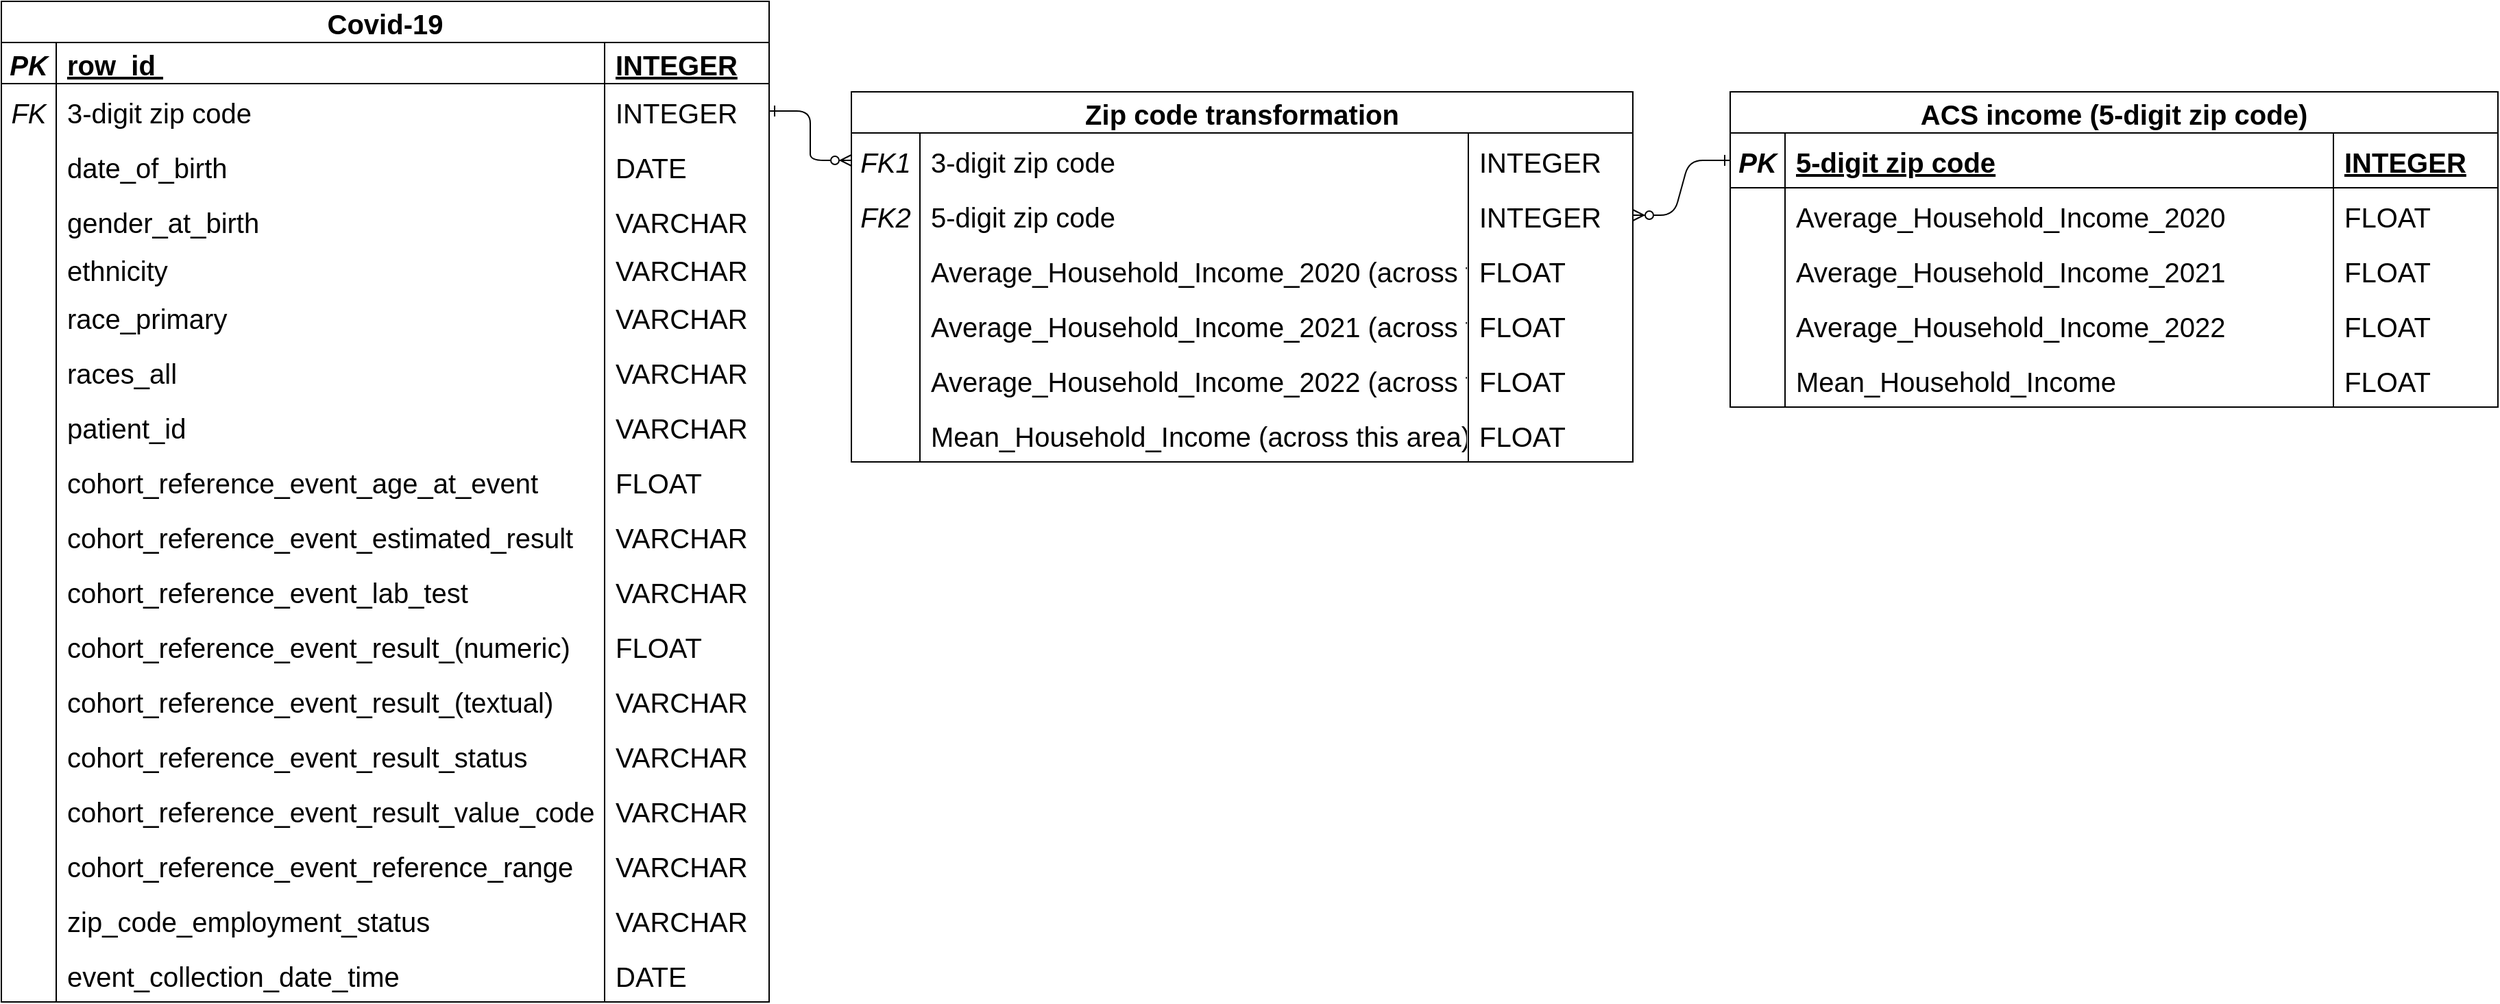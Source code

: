 <mxfile version="24.8.6">
  <diagram id="R2lEEEUBdFMjLlhIrx00" name="Page-1">
    <mxGraphModel dx="2385" dy="1393" grid="1" gridSize="22" guides="1" tooltips="1" connect="1" arrows="1" fold="1" page="1" pageScale="1" pageWidth="850" pageHeight="1100" math="0" shadow="0" extFonts="Permanent Marker^https://fonts.googleapis.com/css?family=Permanent+Marker">
      <root>
        <mxCell id="0" />
        <mxCell id="1" parent="0" />
        <mxCell id="C-vyLk0tnHw3VtMMgP7b-1" value="" style="edgeStyle=entityRelationEdgeStyle;endArrow=ERzeroToMany;startArrow=ERone;endFill=1;startFill=0;exitX=1;exitY=0.5;exitDx=0;exitDy=0;entryX=0;entryY=0.5;entryDx=0;entryDy=0;fontSize=20;" parent="1" source="C-vyLk0tnHw3VtMMgP7b-27" target="C-vyLk0tnHw3VtMMgP7b-6" edge="1">
          <mxGeometry width="100" height="100" relative="1" as="geometry">
            <mxPoint x="835" y="878" as="sourcePoint" />
            <mxPoint x="1045" y="323" as="targetPoint" />
          </mxGeometry>
        </mxCell>
        <mxCell id="C-vyLk0tnHw3VtMMgP7b-2" value="Zip code transformation" style="shape=table;startSize=30;container=1;collapsible=1;childLayout=tableLayout;fixedRows=1;rowLines=0;fontStyle=1;align=center;resizeLast=1;fontSize=20;" parent="1" vertex="1">
          <mxGeometry x="975" y="264" width="570" height="270" as="geometry" />
        </mxCell>
        <mxCell id="C-vyLk0tnHw3VtMMgP7b-6" value="" style="shape=partialRectangle;collapsible=0;dropTarget=0;pointerEvents=0;fillColor=none;points=[[0,0.5],[1,0.5]];portConstraint=eastwest;top=0;left=0;right=0;bottom=0;fontSize=20;" parent="C-vyLk0tnHw3VtMMgP7b-2" vertex="1">
          <mxGeometry y="30" width="570" height="40" as="geometry" />
        </mxCell>
        <mxCell id="C-vyLk0tnHw3VtMMgP7b-7" value="FK1" style="shape=partialRectangle;overflow=hidden;connectable=0;fillColor=none;top=0;left=0;bottom=0;right=0;fontStyle=2;fontSize=20;" parent="C-vyLk0tnHw3VtMMgP7b-6" vertex="1">
          <mxGeometry width="50" height="40" as="geometry">
            <mxRectangle width="50" height="40" as="alternateBounds" />
          </mxGeometry>
        </mxCell>
        <mxCell id="C-vyLk0tnHw3VtMMgP7b-8" value="3-digit zip code" style="shape=partialRectangle;overflow=hidden;connectable=0;fillColor=none;top=0;left=0;bottom=0;right=0;align=left;spacingLeft=6;fontSize=20;" parent="C-vyLk0tnHw3VtMMgP7b-6" vertex="1">
          <mxGeometry x="50" width="400" height="40" as="geometry">
            <mxRectangle width="400" height="40" as="alternateBounds" />
          </mxGeometry>
        </mxCell>
        <mxCell id="r6oNL-vnzAbSqa5q5V7K-112" value="INTEGER" style="shape=partialRectangle;overflow=hidden;connectable=0;fillColor=none;top=0;left=0;bottom=0;right=0;align=left;spacingLeft=6;fontSize=20;" vertex="1" parent="C-vyLk0tnHw3VtMMgP7b-6">
          <mxGeometry x="450" width="120" height="40" as="geometry">
            <mxRectangle width="120" height="40" as="alternateBounds" />
          </mxGeometry>
        </mxCell>
        <mxCell id="C-vyLk0tnHw3VtMMgP7b-9" value="" style="shape=partialRectangle;collapsible=0;dropTarget=0;pointerEvents=0;fillColor=none;points=[[0,0.5],[1,0.5]];portConstraint=eastwest;top=0;left=0;right=0;bottom=0;fontSize=20;" parent="C-vyLk0tnHw3VtMMgP7b-2" vertex="1">
          <mxGeometry y="70" width="570" height="40" as="geometry" />
        </mxCell>
        <mxCell id="C-vyLk0tnHw3VtMMgP7b-10" value="FK2" style="shape=partialRectangle;overflow=hidden;connectable=0;fillColor=none;top=0;left=0;bottom=0;right=0;fontStyle=2;fontSize=20;" parent="C-vyLk0tnHw3VtMMgP7b-9" vertex="1">
          <mxGeometry width="50" height="40" as="geometry">
            <mxRectangle width="50" height="40" as="alternateBounds" />
          </mxGeometry>
        </mxCell>
        <mxCell id="C-vyLk0tnHw3VtMMgP7b-11" value="5-digit zip code" style="shape=partialRectangle;overflow=hidden;connectable=0;fillColor=none;top=0;left=0;bottom=0;right=0;align=left;spacingLeft=6;fontSize=20;" parent="C-vyLk0tnHw3VtMMgP7b-9" vertex="1">
          <mxGeometry x="50" width="400" height="40" as="geometry">
            <mxRectangle width="400" height="40" as="alternateBounds" />
          </mxGeometry>
        </mxCell>
        <mxCell id="r6oNL-vnzAbSqa5q5V7K-113" value="INTEGER" style="shape=partialRectangle;overflow=hidden;connectable=0;fillColor=none;top=0;left=0;bottom=0;right=0;align=left;spacingLeft=6;fontSize=20;" vertex="1" parent="C-vyLk0tnHw3VtMMgP7b-9">
          <mxGeometry x="450" width="120" height="40" as="geometry">
            <mxRectangle width="120" height="40" as="alternateBounds" />
          </mxGeometry>
        </mxCell>
        <mxCell id="r6oNL-vnzAbSqa5q5V7K-3" value="" style="shape=partialRectangle;collapsible=0;dropTarget=0;pointerEvents=0;fillColor=none;points=[[0,0.5],[1,0.5]];portConstraint=eastwest;top=0;left=0;right=0;bottom=0;fontSize=20;" vertex="1" parent="C-vyLk0tnHw3VtMMgP7b-2">
          <mxGeometry y="110" width="570" height="40" as="geometry" />
        </mxCell>
        <mxCell id="r6oNL-vnzAbSqa5q5V7K-4" value="" style="shape=partialRectangle;overflow=hidden;connectable=0;fillColor=none;top=0;left=0;bottom=0;right=0;fontSize=20;" vertex="1" parent="r6oNL-vnzAbSqa5q5V7K-3">
          <mxGeometry width="50" height="40" as="geometry">
            <mxRectangle width="50" height="40" as="alternateBounds" />
          </mxGeometry>
        </mxCell>
        <mxCell id="r6oNL-vnzAbSqa5q5V7K-5" value="Average_Household_Income_2020 (across this area)" style="shape=partialRectangle;overflow=hidden;connectable=0;fillColor=none;top=0;left=0;bottom=0;right=0;align=left;spacingLeft=6;fontSize=20;" vertex="1" parent="r6oNL-vnzAbSqa5q5V7K-3">
          <mxGeometry x="50" width="400" height="40" as="geometry">
            <mxRectangle width="400" height="40" as="alternateBounds" />
          </mxGeometry>
        </mxCell>
        <mxCell id="r6oNL-vnzAbSqa5q5V7K-114" value="FLOAT" style="shape=partialRectangle;overflow=hidden;connectable=0;fillColor=none;top=0;left=0;bottom=0;right=0;align=left;spacingLeft=6;fontSize=20;" vertex="1" parent="r6oNL-vnzAbSqa5q5V7K-3">
          <mxGeometry x="450" width="120" height="40" as="geometry">
            <mxRectangle width="120" height="40" as="alternateBounds" />
          </mxGeometry>
        </mxCell>
        <mxCell id="r6oNL-vnzAbSqa5q5V7K-83" value="" style="shape=partialRectangle;collapsible=0;dropTarget=0;pointerEvents=0;fillColor=none;points=[[0,0.5],[1,0.5]];portConstraint=eastwest;top=0;left=0;right=0;bottom=0;fontSize=20;" vertex="1" parent="C-vyLk0tnHw3VtMMgP7b-2">
          <mxGeometry y="150" width="570" height="40" as="geometry" />
        </mxCell>
        <mxCell id="r6oNL-vnzAbSqa5q5V7K-84" value="" style="shape=partialRectangle;overflow=hidden;connectable=0;fillColor=none;top=0;left=0;bottom=0;right=0;fontSize=20;" vertex="1" parent="r6oNL-vnzAbSqa5q5V7K-83">
          <mxGeometry width="50" height="40" as="geometry">
            <mxRectangle width="50" height="40" as="alternateBounds" />
          </mxGeometry>
        </mxCell>
        <mxCell id="r6oNL-vnzAbSqa5q5V7K-85" value="Average_Household_Income_2021 (across this area)" style="shape=partialRectangle;overflow=hidden;connectable=0;fillColor=none;top=0;left=0;bottom=0;right=0;align=left;spacingLeft=6;fontSize=20;" vertex="1" parent="r6oNL-vnzAbSqa5q5V7K-83">
          <mxGeometry x="50" width="400" height="40" as="geometry">
            <mxRectangle width="400" height="40" as="alternateBounds" />
          </mxGeometry>
        </mxCell>
        <mxCell id="r6oNL-vnzAbSqa5q5V7K-115" value="FLOAT" style="shape=partialRectangle;overflow=hidden;connectable=0;fillColor=none;top=0;left=0;bottom=0;right=0;align=left;spacingLeft=6;fontSize=20;" vertex="1" parent="r6oNL-vnzAbSqa5q5V7K-83">
          <mxGeometry x="450" width="120" height="40" as="geometry">
            <mxRectangle width="120" height="40" as="alternateBounds" />
          </mxGeometry>
        </mxCell>
        <mxCell id="r6oNL-vnzAbSqa5q5V7K-86" value="" style="shape=partialRectangle;collapsible=0;dropTarget=0;pointerEvents=0;fillColor=none;points=[[0,0.5],[1,0.5]];portConstraint=eastwest;top=0;left=0;right=0;bottom=0;fontSize=20;" vertex="1" parent="C-vyLk0tnHw3VtMMgP7b-2">
          <mxGeometry y="190" width="570" height="40" as="geometry" />
        </mxCell>
        <mxCell id="r6oNL-vnzAbSqa5q5V7K-87" value="" style="shape=partialRectangle;overflow=hidden;connectable=0;fillColor=none;top=0;left=0;bottom=0;right=0;fontSize=20;" vertex="1" parent="r6oNL-vnzAbSqa5q5V7K-86">
          <mxGeometry width="50" height="40" as="geometry">
            <mxRectangle width="50" height="40" as="alternateBounds" />
          </mxGeometry>
        </mxCell>
        <mxCell id="r6oNL-vnzAbSqa5q5V7K-88" value="Average_Household_Income_2022 (across this area)" style="shape=partialRectangle;overflow=hidden;connectable=0;fillColor=none;top=0;left=0;bottom=0;right=0;align=left;spacingLeft=6;fontSize=20;" vertex="1" parent="r6oNL-vnzAbSqa5q5V7K-86">
          <mxGeometry x="50" width="400" height="40" as="geometry">
            <mxRectangle width="400" height="40" as="alternateBounds" />
          </mxGeometry>
        </mxCell>
        <mxCell id="r6oNL-vnzAbSqa5q5V7K-116" value="FLOAT" style="shape=partialRectangle;overflow=hidden;connectable=0;fillColor=none;top=0;left=0;bottom=0;right=0;align=left;spacingLeft=6;fontSize=20;" vertex="1" parent="r6oNL-vnzAbSqa5q5V7K-86">
          <mxGeometry x="450" width="120" height="40" as="geometry">
            <mxRectangle width="120" height="40" as="alternateBounds" />
          </mxGeometry>
        </mxCell>
        <mxCell id="r6oNL-vnzAbSqa5q5V7K-89" value="" style="shape=partialRectangle;collapsible=0;dropTarget=0;pointerEvents=0;fillColor=none;points=[[0,0.5],[1,0.5]];portConstraint=eastwest;top=0;left=0;right=0;bottom=0;fontSize=20;" vertex="1" parent="C-vyLk0tnHw3VtMMgP7b-2">
          <mxGeometry y="230" width="570" height="40" as="geometry" />
        </mxCell>
        <mxCell id="r6oNL-vnzAbSqa5q5V7K-90" value="" style="shape=partialRectangle;overflow=hidden;connectable=0;fillColor=none;top=0;left=0;bottom=0;right=0;fontSize=20;" vertex="1" parent="r6oNL-vnzAbSqa5q5V7K-89">
          <mxGeometry width="50" height="40" as="geometry">
            <mxRectangle width="50" height="40" as="alternateBounds" />
          </mxGeometry>
        </mxCell>
        <mxCell id="r6oNL-vnzAbSqa5q5V7K-91" value="Mean_Household_Income (across this area)" style="shape=partialRectangle;overflow=hidden;connectable=0;fillColor=none;top=0;left=0;bottom=0;right=0;align=left;spacingLeft=6;fontSize=20;" vertex="1" parent="r6oNL-vnzAbSqa5q5V7K-89">
          <mxGeometry x="50" width="400" height="40" as="geometry">
            <mxRectangle width="400" height="40" as="alternateBounds" />
          </mxGeometry>
        </mxCell>
        <mxCell id="r6oNL-vnzAbSqa5q5V7K-117" value="FLOAT" style="shape=partialRectangle;overflow=hidden;connectable=0;fillColor=none;top=0;left=0;bottom=0;right=0;align=left;spacingLeft=6;fontSize=20;" vertex="1" parent="r6oNL-vnzAbSqa5q5V7K-89">
          <mxGeometry x="450" width="120" height="40" as="geometry">
            <mxRectangle width="120" height="40" as="alternateBounds" />
          </mxGeometry>
        </mxCell>
        <mxCell id="C-vyLk0tnHw3VtMMgP7b-23" value="Covid-19" style="shape=table;startSize=30;container=1;collapsible=1;childLayout=tableLayout;fixedRows=1;rowLines=0;fontStyle=1;align=center;resizeLast=1;fontSize=20;" parent="1" vertex="1">
          <mxGeometry x="355" y="198" width="560" height="730" as="geometry" />
        </mxCell>
        <mxCell id="C-vyLk0tnHw3VtMMgP7b-24" value="" style="shape=partialRectangle;collapsible=0;dropTarget=0;pointerEvents=0;fillColor=none;points=[[0,0.5],[1,0.5]];portConstraint=eastwest;top=0;left=0;right=0;bottom=1;fontSize=20;" parent="C-vyLk0tnHw3VtMMgP7b-23" vertex="1">
          <mxGeometry y="30" width="560" height="30" as="geometry" />
        </mxCell>
        <mxCell id="C-vyLk0tnHw3VtMMgP7b-25" value="PK" style="shape=partialRectangle;overflow=hidden;connectable=0;fillColor=none;top=0;left=0;bottom=0;right=0;fontStyle=3;fontSize=20;" parent="C-vyLk0tnHw3VtMMgP7b-24" vertex="1">
          <mxGeometry width="40" height="30" as="geometry">
            <mxRectangle width="40" height="30" as="alternateBounds" />
          </mxGeometry>
        </mxCell>
        <mxCell id="C-vyLk0tnHw3VtMMgP7b-26" value="row_id " style="shape=partialRectangle;overflow=hidden;connectable=0;fillColor=none;top=0;left=0;bottom=0;right=0;align=left;spacingLeft=6;fontStyle=5;fontSize=20;" parent="C-vyLk0tnHw3VtMMgP7b-24" vertex="1">
          <mxGeometry x="40" width="400" height="30" as="geometry">
            <mxRectangle width="400" height="30" as="alternateBounds" />
          </mxGeometry>
        </mxCell>
        <mxCell id="r6oNL-vnzAbSqa5q5V7K-93" value="INTEGER" style="shape=partialRectangle;overflow=hidden;connectable=0;fillColor=none;top=0;left=0;bottom=0;right=0;align=left;spacingLeft=6;fontStyle=5;fontSize=20;" vertex="1" parent="C-vyLk0tnHw3VtMMgP7b-24">
          <mxGeometry x="440" width="120" height="30" as="geometry">
            <mxRectangle width="120" height="30" as="alternateBounds" />
          </mxGeometry>
        </mxCell>
        <mxCell id="C-vyLk0tnHw3VtMMgP7b-27" value="" style="shape=partialRectangle;collapsible=0;dropTarget=0;pointerEvents=0;fillColor=none;points=[[0,0.5],[1,0.5]];portConstraint=eastwest;top=0;left=0;right=0;bottom=0;fontSize=20;" parent="C-vyLk0tnHw3VtMMgP7b-23" vertex="1">
          <mxGeometry y="60" width="560" height="40" as="geometry" />
        </mxCell>
        <mxCell id="C-vyLk0tnHw3VtMMgP7b-28" value="FK" style="shape=partialRectangle;overflow=hidden;connectable=0;fillColor=none;top=0;left=0;bottom=0;right=0;fontStyle=2;fontSize=20;" parent="C-vyLk0tnHw3VtMMgP7b-27" vertex="1">
          <mxGeometry width="40" height="40" as="geometry">
            <mxRectangle width="40" height="40" as="alternateBounds" />
          </mxGeometry>
        </mxCell>
        <mxCell id="C-vyLk0tnHw3VtMMgP7b-29" value="3-digit zip code" style="shape=partialRectangle;overflow=hidden;connectable=0;fillColor=none;top=0;left=0;bottom=0;right=0;align=left;spacingLeft=6;fontSize=20;" parent="C-vyLk0tnHw3VtMMgP7b-27" vertex="1">
          <mxGeometry x="40" width="400" height="40" as="geometry">
            <mxRectangle width="400" height="40" as="alternateBounds" />
          </mxGeometry>
        </mxCell>
        <mxCell id="r6oNL-vnzAbSqa5q5V7K-94" value="INTEGER" style="shape=partialRectangle;overflow=hidden;connectable=0;fillColor=none;top=0;left=0;bottom=0;right=0;align=left;spacingLeft=6;fontSize=20;" vertex="1" parent="C-vyLk0tnHw3VtMMgP7b-27">
          <mxGeometry x="440" width="120" height="40" as="geometry">
            <mxRectangle width="120" height="40" as="alternateBounds" />
          </mxGeometry>
        </mxCell>
        <mxCell id="r6oNL-vnzAbSqa5q5V7K-32" value="" style="shape=partialRectangle;collapsible=0;dropTarget=0;pointerEvents=0;fillColor=none;points=[[0,0.5],[1,0.5]];portConstraint=eastwest;top=0;left=0;right=0;bottom=0;fontSize=20;" vertex="1" parent="C-vyLk0tnHw3VtMMgP7b-23">
          <mxGeometry y="100" width="560" height="40" as="geometry" />
        </mxCell>
        <mxCell id="r6oNL-vnzAbSqa5q5V7K-33" value="" style="shape=partialRectangle;overflow=hidden;connectable=0;fillColor=none;top=0;left=0;bottom=0;right=0;fontSize=20;" vertex="1" parent="r6oNL-vnzAbSqa5q5V7K-32">
          <mxGeometry width="40" height="40" as="geometry">
            <mxRectangle width="40" height="40" as="alternateBounds" />
          </mxGeometry>
        </mxCell>
        <mxCell id="r6oNL-vnzAbSqa5q5V7K-34" value="date_of_birth" style="shape=partialRectangle;overflow=hidden;connectable=0;fillColor=none;top=0;left=0;bottom=0;right=0;align=left;spacingLeft=6;fontSize=20;" vertex="1" parent="r6oNL-vnzAbSqa5q5V7K-32">
          <mxGeometry x="40" width="400" height="40" as="geometry">
            <mxRectangle width="400" height="40" as="alternateBounds" />
          </mxGeometry>
        </mxCell>
        <mxCell id="r6oNL-vnzAbSqa5q5V7K-95" value="DATE" style="shape=partialRectangle;overflow=hidden;connectable=0;fillColor=none;top=0;left=0;bottom=0;right=0;align=left;spacingLeft=6;fontSize=20;" vertex="1" parent="r6oNL-vnzAbSqa5q5V7K-32">
          <mxGeometry x="440" width="120" height="40" as="geometry">
            <mxRectangle width="120" height="40" as="alternateBounds" />
          </mxGeometry>
        </mxCell>
        <mxCell id="r6oNL-vnzAbSqa5q5V7K-35" value="" style="shape=partialRectangle;collapsible=0;dropTarget=0;pointerEvents=0;fillColor=none;points=[[0,0.5],[1,0.5]];portConstraint=eastwest;top=0;left=0;right=0;bottom=0;fontSize=20;" vertex="1" parent="C-vyLk0tnHw3VtMMgP7b-23">
          <mxGeometry y="140" width="560" height="40" as="geometry" />
        </mxCell>
        <mxCell id="r6oNL-vnzAbSqa5q5V7K-36" value="" style="shape=partialRectangle;overflow=hidden;connectable=0;fillColor=none;top=0;left=0;bottom=0;right=0;fontSize=20;" vertex="1" parent="r6oNL-vnzAbSqa5q5V7K-35">
          <mxGeometry width="40" height="40" as="geometry">
            <mxRectangle width="40" height="40" as="alternateBounds" />
          </mxGeometry>
        </mxCell>
        <mxCell id="r6oNL-vnzAbSqa5q5V7K-37" value="gender_at_birth" style="shape=partialRectangle;overflow=hidden;connectable=0;fillColor=none;top=0;left=0;bottom=0;right=0;align=left;spacingLeft=6;fontSize=20;" vertex="1" parent="r6oNL-vnzAbSqa5q5V7K-35">
          <mxGeometry x="40" width="400" height="40" as="geometry">
            <mxRectangle width="400" height="40" as="alternateBounds" />
          </mxGeometry>
        </mxCell>
        <mxCell id="r6oNL-vnzAbSqa5q5V7K-96" value="VARCHAR" style="shape=partialRectangle;overflow=hidden;connectable=0;fillColor=none;top=0;left=0;bottom=0;right=0;align=left;spacingLeft=6;fontSize=20;" vertex="1" parent="r6oNL-vnzAbSqa5q5V7K-35">
          <mxGeometry x="440" width="120" height="40" as="geometry">
            <mxRectangle width="120" height="40" as="alternateBounds" />
          </mxGeometry>
        </mxCell>
        <mxCell id="r6oNL-vnzAbSqa5q5V7K-38" value="" style="shape=partialRectangle;collapsible=0;dropTarget=0;pointerEvents=0;fillColor=none;points=[[0,0.5],[1,0.5]];portConstraint=eastwest;top=0;left=0;right=0;bottom=0;fontSize=20;" vertex="1" parent="C-vyLk0tnHw3VtMMgP7b-23">
          <mxGeometry y="180" width="560" height="30" as="geometry" />
        </mxCell>
        <mxCell id="r6oNL-vnzAbSqa5q5V7K-39" value="" style="shape=partialRectangle;overflow=hidden;connectable=0;fillColor=none;top=0;left=0;bottom=0;right=0;fontSize=20;" vertex="1" parent="r6oNL-vnzAbSqa5q5V7K-38">
          <mxGeometry width="40" height="30" as="geometry">
            <mxRectangle width="40" height="30" as="alternateBounds" />
          </mxGeometry>
        </mxCell>
        <mxCell id="r6oNL-vnzAbSqa5q5V7K-40" value="ethnicity" style="shape=partialRectangle;overflow=hidden;connectable=0;fillColor=none;top=0;left=0;bottom=0;right=0;align=left;spacingLeft=6;fontSize=20;" vertex="1" parent="r6oNL-vnzAbSqa5q5V7K-38">
          <mxGeometry x="40" width="400" height="30" as="geometry">
            <mxRectangle width="400" height="30" as="alternateBounds" />
          </mxGeometry>
        </mxCell>
        <mxCell id="r6oNL-vnzAbSqa5q5V7K-97" value="VARCHAR" style="shape=partialRectangle;overflow=hidden;connectable=0;fillColor=none;top=0;left=0;bottom=0;right=0;align=left;spacingLeft=6;fontSize=20;" vertex="1" parent="r6oNL-vnzAbSqa5q5V7K-38">
          <mxGeometry x="440" width="120" height="30" as="geometry">
            <mxRectangle width="120" height="30" as="alternateBounds" />
          </mxGeometry>
        </mxCell>
        <mxCell id="r6oNL-vnzAbSqa5q5V7K-41" value="" style="shape=partialRectangle;collapsible=0;dropTarget=0;pointerEvents=0;fillColor=none;points=[[0,0.5],[1,0.5]];portConstraint=eastwest;top=0;left=0;right=0;bottom=0;fontSize=20;" vertex="1" parent="C-vyLk0tnHw3VtMMgP7b-23">
          <mxGeometry y="210" width="560" height="40" as="geometry" />
        </mxCell>
        <mxCell id="r6oNL-vnzAbSqa5q5V7K-42" value="" style="shape=partialRectangle;overflow=hidden;connectable=0;fillColor=none;top=0;left=0;bottom=0;right=0;fontSize=20;" vertex="1" parent="r6oNL-vnzAbSqa5q5V7K-41">
          <mxGeometry width="40" height="40" as="geometry">
            <mxRectangle width="40" height="40" as="alternateBounds" />
          </mxGeometry>
        </mxCell>
        <mxCell id="r6oNL-vnzAbSqa5q5V7K-43" value="race_primary" style="shape=partialRectangle;overflow=hidden;connectable=0;fillColor=none;top=0;left=0;bottom=0;right=0;align=left;spacingLeft=6;fontSize=20;" vertex="1" parent="r6oNL-vnzAbSqa5q5V7K-41">
          <mxGeometry x="40" width="400" height="40" as="geometry">
            <mxRectangle width="400" height="40" as="alternateBounds" />
          </mxGeometry>
        </mxCell>
        <mxCell id="r6oNL-vnzAbSqa5q5V7K-98" value="VARCHAR" style="shape=partialRectangle;overflow=hidden;connectable=0;fillColor=none;top=0;left=0;bottom=0;right=0;align=left;spacingLeft=6;fontSize=20;" vertex="1" parent="r6oNL-vnzAbSqa5q5V7K-41">
          <mxGeometry x="440" width="120" height="40" as="geometry">
            <mxRectangle width="120" height="40" as="alternateBounds" />
          </mxGeometry>
        </mxCell>
        <mxCell id="r6oNL-vnzAbSqa5q5V7K-44" value="" style="shape=partialRectangle;collapsible=0;dropTarget=0;pointerEvents=0;fillColor=none;points=[[0,0.5],[1,0.5]];portConstraint=eastwest;top=0;left=0;right=0;bottom=0;fontSize=20;" vertex="1" parent="C-vyLk0tnHw3VtMMgP7b-23">
          <mxGeometry y="250" width="560" height="40" as="geometry" />
        </mxCell>
        <mxCell id="r6oNL-vnzAbSqa5q5V7K-45" value="" style="shape=partialRectangle;overflow=hidden;connectable=0;fillColor=none;top=0;left=0;bottom=0;right=0;fontSize=20;" vertex="1" parent="r6oNL-vnzAbSqa5q5V7K-44">
          <mxGeometry width="40" height="40" as="geometry">
            <mxRectangle width="40" height="40" as="alternateBounds" />
          </mxGeometry>
        </mxCell>
        <mxCell id="r6oNL-vnzAbSqa5q5V7K-46" value="races_all" style="shape=partialRectangle;overflow=hidden;connectable=0;fillColor=none;top=0;left=0;bottom=0;right=0;align=left;spacingLeft=6;fontSize=20;" vertex="1" parent="r6oNL-vnzAbSqa5q5V7K-44">
          <mxGeometry x="40" width="400" height="40" as="geometry">
            <mxRectangle width="400" height="40" as="alternateBounds" />
          </mxGeometry>
        </mxCell>
        <mxCell id="r6oNL-vnzAbSqa5q5V7K-99" value="VARCHAR" style="shape=partialRectangle;overflow=hidden;connectable=0;fillColor=none;top=0;left=0;bottom=0;right=0;align=left;spacingLeft=6;fontSize=20;" vertex="1" parent="r6oNL-vnzAbSqa5q5V7K-44">
          <mxGeometry x="440" width="120" height="40" as="geometry">
            <mxRectangle width="120" height="40" as="alternateBounds" />
          </mxGeometry>
        </mxCell>
        <mxCell id="r6oNL-vnzAbSqa5q5V7K-47" value="" style="shape=partialRectangle;collapsible=0;dropTarget=0;pointerEvents=0;fillColor=none;points=[[0,0.5],[1,0.5]];portConstraint=eastwest;top=0;left=0;right=0;bottom=0;fontSize=20;" vertex="1" parent="C-vyLk0tnHw3VtMMgP7b-23">
          <mxGeometry y="290" width="560" height="40" as="geometry" />
        </mxCell>
        <mxCell id="r6oNL-vnzAbSqa5q5V7K-48" value="" style="shape=partialRectangle;overflow=hidden;connectable=0;fillColor=none;top=0;left=0;bottom=0;right=0;fontSize=20;" vertex="1" parent="r6oNL-vnzAbSqa5q5V7K-47">
          <mxGeometry width="40" height="40" as="geometry">
            <mxRectangle width="40" height="40" as="alternateBounds" />
          </mxGeometry>
        </mxCell>
        <mxCell id="r6oNL-vnzAbSqa5q5V7K-49" value="patient_id" style="shape=partialRectangle;overflow=hidden;connectable=0;fillColor=none;top=0;left=0;bottom=0;right=0;align=left;spacingLeft=6;fontSize=20;" vertex="1" parent="r6oNL-vnzAbSqa5q5V7K-47">
          <mxGeometry x="40" width="400" height="40" as="geometry">
            <mxRectangle width="400" height="40" as="alternateBounds" />
          </mxGeometry>
        </mxCell>
        <mxCell id="r6oNL-vnzAbSqa5q5V7K-100" value="VARCHAR" style="shape=partialRectangle;overflow=hidden;connectable=0;fillColor=none;top=0;left=0;bottom=0;right=0;align=left;spacingLeft=6;fontSize=20;" vertex="1" parent="r6oNL-vnzAbSqa5q5V7K-47">
          <mxGeometry x="440" width="120" height="40" as="geometry">
            <mxRectangle width="120" height="40" as="alternateBounds" />
          </mxGeometry>
        </mxCell>
        <mxCell id="r6oNL-vnzAbSqa5q5V7K-50" value="" style="shape=partialRectangle;collapsible=0;dropTarget=0;pointerEvents=0;fillColor=none;points=[[0,0.5],[1,0.5]];portConstraint=eastwest;top=0;left=0;right=0;bottom=0;fontSize=20;" vertex="1" parent="C-vyLk0tnHw3VtMMgP7b-23">
          <mxGeometry y="330" width="560" height="40" as="geometry" />
        </mxCell>
        <mxCell id="r6oNL-vnzAbSqa5q5V7K-51" value="" style="shape=partialRectangle;overflow=hidden;connectable=0;fillColor=none;top=0;left=0;bottom=0;right=0;fontSize=20;" vertex="1" parent="r6oNL-vnzAbSqa5q5V7K-50">
          <mxGeometry width="40" height="40" as="geometry">
            <mxRectangle width="40" height="40" as="alternateBounds" />
          </mxGeometry>
        </mxCell>
        <mxCell id="r6oNL-vnzAbSqa5q5V7K-52" value="cohort_reference_event_age_at_event" style="shape=partialRectangle;overflow=hidden;connectable=0;fillColor=none;top=0;left=0;bottom=0;right=0;align=left;spacingLeft=6;fontSize=20;" vertex="1" parent="r6oNL-vnzAbSqa5q5V7K-50">
          <mxGeometry x="40" width="400" height="40" as="geometry">
            <mxRectangle width="400" height="40" as="alternateBounds" />
          </mxGeometry>
        </mxCell>
        <mxCell id="r6oNL-vnzAbSqa5q5V7K-101" value="FLOAT" style="shape=partialRectangle;overflow=hidden;connectable=0;fillColor=none;top=0;left=0;bottom=0;right=0;align=left;spacingLeft=6;fontSize=20;" vertex="1" parent="r6oNL-vnzAbSqa5q5V7K-50">
          <mxGeometry x="440" width="120" height="40" as="geometry">
            <mxRectangle width="120" height="40" as="alternateBounds" />
          </mxGeometry>
        </mxCell>
        <mxCell id="r6oNL-vnzAbSqa5q5V7K-53" value="" style="shape=partialRectangle;collapsible=0;dropTarget=0;pointerEvents=0;fillColor=none;points=[[0,0.5],[1,0.5]];portConstraint=eastwest;top=0;left=0;right=0;bottom=0;fontSize=20;" vertex="1" parent="C-vyLk0tnHw3VtMMgP7b-23">
          <mxGeometry y="370" width="560" height="40" as="geometry" />
        </mxCell>
        <mxCell id="r6oNL-vnzAbSqa5q5V7K-54" value="" style="shape=partialRectangle;overflow=hidden;connectable=0;fillColor=none;top=0;left=0;bottom=0;right=0;fontSize=20;" vertex="1" parent="r6oNL-vnzAbSqa5q5V7K-53">
          <mxGeometry width="40" height="40" as="geometry">
            <mxRectangle width="40" height="40" as="alternateBounds" />
          </mxGeometry>
        </mxCell>
        <mxCell id="r6oNL-vnzAbSqa5q5V7K-55" value="cohort_reference_event_estimated_result" style="shape=partialRectangle;overflow=hidden;connectable=0;fillColor=none;top=0;left=0;bottom=0;right=0;align=left;spacingLeft=6;fontSize=20;" vertex="1" parent="r6oNL-vnzAbSqa5q5V7K-53">
          <mxGeometry x="40" width="400" height="40" as="geometry">
            <mxRectangle width="400" height="40" as="alternateBounds" />
          </mxGeometry>
        </mxCell>
        <mxCell id="r6oNL-vnzAbSqa5q5V7K-102" value="VARCHAR" style="shape=partialRectangle;overflow=hidden;connectable=0;fillColor=none;top=0;left=0;bottom=0;right=0;align=left;spacingLeft=6;fontSize=20;" vertex="1" parent="r6oNL-vnzAbSqa5q5V7K-53">
          <mxGeometry x="440" width="120" height="40" as="geometry">
            <mxRectangle width="120" height="40" as="alternateBounds" />
          </mxGeometry>
        </mxCell>
        <mxCell id="r6oNL-vnzAbSqa5q5V7K-56" value="" style="shape=partialRectangle;collapsible=0;dropTarget=0;pointerEvents=0;fillColor=none;points=[[0,0.5],[1,0.5]];portConstraint=eastwest;top=0;left=0;right=0;bottom=0;fontSize=20;" vertex="1" parent="C-vyLk0tnHw3VtMMgP7b-23">
          <mxGeometry y="410" width="560" height="40" as="geometry" />
        </mxCell>
        <mxCell id="r6oNL-vnzAbSqa5q5V7K-57" value="" style="shape=partialRectangle;overflow=hidden;connectable=0;fillColor=none;top=0;left=0;bottom=0;right=0;fontSize=20;" vertex="1" parent="r6oNL-vnzAbSqa5q5V7K-56">
          <mxGeometry width="40" height="40" as="geometry">
            <mxRectangle width="40" height="40" as="alternateBounds" />
          </mxGeometry>
        </mxCell>
        <mxCell id="r6oNL-vnzAbSqa5q5V7K-58" value="cohort_reference_event_lab_test" style="shape=partialRectangle;overflow=hidden;connectable=0;fillColor=none;top=0;left=0;bottom=0;right=0;align=left;spacingLeft=6;fontSize=20;" vertex="1" parent="r6oNL-vnzAbSqa5q5V7K-56">
          <mxGeometry x="40" width="400" height="40" as="geometry">
            <mxRectangle width="400" height="40" as="alternateBounds" />
          </mxGeometry>
        </mxCell>
        <mxCell id="r6oNL-vnzAbSqa5q5V7K-103" value="VARCHAR" style="shape=partialRectangle;overflow=hidden;connectable=0;fillColor=none;top=0;left=0;bottom=0;right=0;align=left;spacingLeft=6;fontSize=20;" vertex="1" parent="r6oNL-vnzAbSqa5q5V7K-56">
          <mxGeometry x="440" width="120" height="40" as="geometry">
            <mxRectangle width="120" height="40" as="alternateBounds" />
          </mxGeometry>
        </mxCell>
        <mxCell id="r6oNL-vnzAbSqa5q5V7K-59" value="" style="shape=partialRectangle;collapsible=0;dropTarget=0;pointerEvents=0;fillColor=none;points=[[0,0.5],[1,0.5]];portConstraint=eastwest;top=0;left=0;right=0;bottom=0;fontSize=20;" vertex="1" parent="C-vyLk0tnHw3VtMMgP7b-23">
          <mxGeometry y="450" width="560" height="40" as="geometry" />
        </mxCell>
        <mxCell id="r6oNL-vnzAbSqa5q5V7K-60" value="" style="shape=partialRectangle;overflow=hidden;connectable=0;fillColor=none;top=0;left=0;bottom=0;right=0;fontSize=20;" vertex="1" parent="r6oNL-vnzAbSqa5q5V7K-59">
          <mxGeometry width="40" height="40" as="geometry">
            <mxRectangle width="40" height="40" as="alternateBounds" />
          </mxGeometry>
        </mxCell>
        <mxCell id="r6oNL-vnzAbSqa5q5V7K-61" value="cohort_reference_event_result_(numeric)" style="shape=partialRectangle;overflow=hidden;connectable=0;fillColor=none;top=0;left=0;bottom=0;right=0;align=left;spacingLeft=6;fontSize=20;" vertex="1" parent="r6oNL-vnzAbSqa5q5V7K-59">
          <mxGeometry x="40" width="400" height="40" as="geometry">
            <mxRectangle width="400" height="40" as="alternateBounds" />
          </mxGeometry>
        </mxCell>
        <mxCell id="r6oNL-vnzAbSqa5q5V7K-104" value="FLOAT" style="shape=partialRectangle;overflow=hidden;connectable=0;fillColor=none;top=0;left=0;bottom=0;right=0;align=left;spacingLeft=6;fontSize=20;" vertex="1" parent="r6oNL-vnzAbSqa5q5V7K-59">
          <mxGeometry x="440" width="120" height="40" as="geometry">
            <mxRectangle width="120" height="40" as="alternateBounds" />
          </mxGeometry>
        </mxCell>
        <mxCell id="r6oNL-vnzAbSqa5q5V7K-62" value="" style="shape=partialRectangle;collapsible=0;dropTarget=0;pointerEvents=0;fillColor=none;points=[[0,0.5],[1,0.5]];portConstraint=eastwest;top=0;left=0;right=0;bottom=0;fontSize=20;" vertex="1" parent="C-vyLk0tnHw3VtMMgP7b-23">
          <mxGeometry y="490" width="560" height="40" as="geometry" />
        </mxCell>
        <mxCell id="r6oNL-vnzAbSqa5q5V7K-63" value="" style="shape=partialRectangle;overflow=hidden;connectable=0;fillColor=none;top=0;left=0;bottom=0;right=0;fontSize=20;" vertex="1" parent="r6oNL-vnzAbSqa5q5V7K-62">
          <mxGeometry width="40" height="40" as="geometry">
            <mxRectangle width="40" height="40" as="alternateBounds" />
          </mxGeometry>
        </mxCell>
        <mxCell id="r6oNL-vnzAbSqa5q5V7K-64" value="cohort_reference_event_result_(textual)" style="shape=partialRectangle;overflow=hidden;connectable=0;fillColor=none;top=0;left=0;bottom=0;right=0;align=left;spacingLeft=6;fontSize=20;" vertex="1" parent="r6oNL-vnzAbSqa5q5V7K-62">
          <mxGeometry x="40" width="400" height="40" as="geometry">
            <mxRectangle width="400" height="40" as="alternateBounds" />
          </mxGeometry>
        </mxCell>
        <mxCell id="r6oNL-vnzAbSqa5q5V7K-105" value="VARCHAR" style="shape=partialRectangle;overflow=hidden;connectable=0;fillColor=none;top=0;left=0;bottom=0;right=0;align=left;spacingLeft=6;fontSize=20;" vertex="1" parent="r6oNL-vnzAbSqa5q5V7K-62">
          <mxGeometry x="440" width="120" height="40" as="geometry">
            <mxRectangle width="120" height="40" as="alternateBounds" />
          </mxGeometry>
        </mxCell>
        <mxCell id="r6oNL-vnzAbSqa5q5V7K-65" value="" style="shape=partialRectangle;collapsible=0;dropTarget=0;pointerEvents=0;fillColor=none;points=[[0,0.5],[1,0.5]];portConstraint=eastwest;top=0;left=0;right=0;bottom=0;fontSize=20;" vertex="1" parent="C-vyLk0tnHw3VtMMgP7b-23">
          <mxGeometry y="530" width="560" height="40" as="geometry" />
        </mxCell>
        <mxCell id="r6oNL-vnzAbSqa5q5V7K-66" value="" style="shape=partialRectangle;overflow=hidden;connectable=0;fillColor=none;top=0;left=0;bottom=0;right=0;fontSize=20;" vertex="1" parent="r6oNL-vnzAbSqa5q5V7K-65">
          <mxGeometry width="40" height="40" as="geometry">
            <mxRectangle width="40" height="40" as="alternateBounds" />
          </mxGeometry>
        </mxCell>
        <mxCell id="r6oNL-vnzAbSqa5q5V7K-67" value="cohort_reference_event_result_status" style="shape=partialRectangle;overflow=hidden;connectable=0;fillColor=none;top=0;left=0;bottom=0;right=0;align=left;spacingLeft=6;fontSize=20;" vertex="1" parent="r6oNL-vnzAbSqa5q5V7K-65">
          <mxGeometry x="40" width="400" height="40" as="geometry">
            <mxRectangle width="400" height="40" as="alternateBounds" />
          </mxGeometry>
        </mxCell>
        <mxCell id="r6oNL-vnzAbSqa5q5V7K-106" value="VARCHAR" style="shape=partialRectangle;overflow=hidden;connectable=0;fillColor=none;top=0;left=0;bottom=0;right=0;align=left;spacingLeft=6;fontSize=20;" vertex="1" parent="r6oNL-vnzAbSqa5q5V7K-65">
          <mxGeometry x="440" width="120" height="40" as="geometry">
            <mxRectangle width="120" height="40" as="alternateBounds" />
          </mxGeometry>
        </mxCell>
        <mxCell id="r6oNL-vnzAbSqa5q5V7K-68" value="" style="shape=partialRectangle;collapsible=0;dropTarget=0;pointerEvents=0;fillColor=none;points=[[0,0.5],[1,0.5]];portConstraint=eastwest;top=0;left=0;right=0;bottom=0;fontSize=20;" vertex="1" parent="C-vyLk0tnHw3VtMMgP7b-23">
          <mxGeometry y="570" width="560" height="40" as="geometry" />
        </mxCell>
        <mxCell id="r6oNL-vnzAbSqa5q5V7K-69" value="" style="shape=partialRectangle;overflow=hidden;connectable=0;fillColor=none;top=0;left=0;bottom=0;right=0;fontSize=20;" vertex="1" parent="r6oNL-vnzAbSqa5q5V7K-68">
          <mxGeometry width="40" height="40" as="geometry">
            <mxRectangle width="40" height="40" as="alternateBounds" />
          </mxGeometry>
        </mxCell>
        <mxCell id="r6oNL-vnzAbSqa5q5V7K-70" value="cohort_reference_event_result_value_code" style="shape=partialRectangle;overflow=hidden;connectable=0;fillColor=none;top=0;left=0;bottom=0;right=0;align=left;spacingLeft=6;fontSize=20;" vertex="1" parent="r6oNL-vnzAbSqa5q5V7K-68">
          <mxGeometry x="40" width="400" height="40" as="geometry">
            <mxRectangle width="400" height="40" as="alternateBounds" />
          </mxGeometry>
        </mxCell>
        <mxCell id="r6oNL-vnzAbSqa5q5V7K-107" value="VARCHAR" style="shape=partialRectangle;overflow=hidden;connectable=0;fillColor=none;top=0;left=0;bottom=0;right=0;align=left;spacingLeft=6;fontSize=20;" vertex="1" parent="r6oNL-vnzAbSqa5q5V7K-68">
          <mxGeometry x="440" width="120" height="40" as="geometry">
            <mxRectangle width="120" height="40" as="alternateBounds" />
          </mxGeometry>
        </mxCell>
        <mxCell id="r6oNL-vnzAbSqa5q5V7K-71" value="" style="shape=partialRectangle;collapsible=0;dropTarget=0;pointerEvents=0;fillColor=none;points=[[0,0.5],[1,0.5]];portConstraint=eastwest;top=0;left=0;right=0;bottom=0;fontSize=20;" vertex="1" parent="C-vyLk0tnHw3VtMMgP7b-23">
          <mxGeometry y="610" width="560" height="40" as="geometry" />
        </mxCell>
        <mxCell id="r6oNL-vnzAbSqa5q5V7K-72" value="" style="shape=partialRectangle;overflow=hidden;connectable=0;fillColor=none;top=0;left=0;bottom=0;right=0;fontSize=20;" vertex="1" parent="r6oNL-vnzAbSqa5q5V7K-71">
          <mxGeometry width="40" height="40" as="geometry">
            <mxRectangle width="40" height="40" as="alternateBounds" />
          </mxGeometry>
        </mxCell>
        <mxCell id="r6oNL-vnzAbSqa5q5V7K-73" value="cohort_reference_event_reference_range" style="shape=partialRectangle;overflow=hidden;connectable=0;fillColor=none;top=0;left=0;bottom=0;right=0;align=left;spacingLeft=6;fontSize=20;" vertex="1" parent="r6oNL-vnzAbSqa5q5V7K-71">
          <mxGeometry x="40" width="400" height="40" as="geometry">
            <mxRectangle width="400" height="40" as="alternateBounds" />
          </mxGeometry>
        </mxCell>
        <mxCell id="r6oNL-vnzAbSqa5q5V7K-108" value="VARCHAR" style="shape=partialRectangle;overflow=hidden;connectable=0;fillColor=none;top=0;left=0;bottom=0;right=0;align=left;spacingLeft=6;fontSize=20;" vertex="1" parent="r6oNL-vnzAbSqa5q5V7K-71">
          <mxGeometry x="440" width="120" height="40" as="geometry">
            <mxRectangle width="120" height="40" as="alternateBounds" />
          </mxGeometry>
        </mxCell>
        <mxCell id="r6oNL-vnzAbSqa5q5V7K-74" value="" style="shape=partialRectangle;collapsible=0;dropTarget=0;pointerEvents=0;fillColor=none;points=[[0,0.5],[1,0.5]];portConstraint=eastwest;top=0;left=0;right=0;bottom=0;fontSize=20;" vertex="1" parent="C-vyLk0tnHw3VtMMgP7b-23">
          <mxGeometry y="650" width="560" height="40" as="geometry" />
        </mxCell>
        <mxCell id="r6oNL-vnzAbSqa5q5V7K-75" value="" style="shape=partialRectangle;overflow=hidden;connectable=0;fillColor=none;top=0;left=0;bottom=0;right=0;fontSize=20;" vertex="1" parent="r6oNL-vnzAbSqa5q5V7K-74">
          <mxGeometry width="40" height="40" as="geometry">
            <mxRectangle width="40" height="40" as="alternateBounds" />
          </mxGeometry>
        </mxCell>
        <mxCell id="r6oNL-vnzAbSqa5q5V7K-76" value="zip_code_employment_status" style="shape=partialRectangle;overflow=hidden;connectable=0;fillColor=none;top=0;left=0;bottom=0;right=0;align=left;spacingLeft=6;fontSize=20;" vertex="1" parent="r6oNL-vnzAbSqa5q5V7K-74">
          <mxGeometry x="40" width="400" height="40" as="geometry">
            <mxRectangle width="400" height="40" as="alternateBounds" />
          </mxGeometry>
        </mxCell>
        <mxCell id="r6oNL-vnzAbSqa5q5V7K-109" value="VARCHAR" style="shape=partialRectangle;overflow=hidden;connectable=0;fillColor=none;top=0;left=0;bottom=0;right=0;align=left;spacingLeft=6;fontSize=20;" vertex="1" parent="r6oNL-vnzAbSqa5q5V7K-74">
          <mxGeometry x="440" width="120" height="40" as="geometry">
            <mxRectangle width="120" height="40" as="alternateBounds" />
          </mxGeometry>
        </mxCell>
        <mxCell id="r6oNL-vnzAbSqa5q5V7K-80" value="" style="shape=partialRectangle;collapsible=0;dropTarget=0;pointerEvents=0;fillColor=none;points=[[0,0.5],[1,0.5]];portConstraint=eastwest;top=0;left=0;right=0;bottom=0;fontSize=20;" vertex="1" parent="C-vyLk0tnHw3VtMMgP7b-23">
          <mxGeometry y="690" width="560" height="40" as="geometry" />
        </mxCell>
        <mxCell id="r6oNL-vnzAbSqa5q5V7K-81" value="" style="shape=partialRectangle;overflow=hidden;connectable=0;fillColor=none;top=0;left=0;bottom=0;right=0;fontSize=20;" vertex="1" parent="r6oNL-vnzAbSqa5q5V7K-80">
          <mxGeometry width="40" height="40" as="geometry">
            <mxRectangle width="40" height="40" as="alternateBounds" />
          </mxGeometry>
        </mxCell>
        <mxCell id="r6oNL-vnzAbSqa5q5V7K-82" value="event_collection_date_time" style="shape=partialRectangle;overflow=hidden;connectable=0;fillColor=none;top=0;left=0;bottom=0;right=0;align=left;spacingLeft=6;fontSize=20;" vertex="1" parent="r6oNL-vnzAbSqa5q5V7K-80">
          <mxGeometry x="40" width="400" height="40" as="geometry">
            <mxRectangle width="400" height="40" as="alternateBounds" />
          </mxGeometry>
        </mxCell>
        <mxCell id="r6oNL-vnzAbSqa5q5V7K-111" value="DATE" style="shape=partialRectangle;overflow=hidden;connectable=0;fillColor=none;top=0;left=0;bottom=0;right=0;align=left;spacingLeft=6;fontSize=20;" vertex="1" parent="r6oNL-vnzAbSqa5q5V7K-80">
          <mxGeometry x="440" width="120" height="40" as="geometry">
            <mxRectangle width="120" height="40" as="alternateBounds" />
          </mxGeometry>
        </mxCell>
        <mxCell id="r6oNL-vnzAbSqa5q5V7K-12" value="ACS income (5-digit zip code)" style="shape=table;startSize=30;container=1;collapsible=1;childLayout=tableLayout;fixedRows=1;rowLines=0;fontStyle=1;align=center;resizeLast=1;fontSize=20;" vertex="1" parent="1">
          <mxGeometry x="1616" y="264" width="560" height="230" as="geometry" />
        </mxCell>
        <mxCell id="r6oNL-vnzAbSqa5q5V7K-13" value="" style="shape=partialRectangle;collapsible=0;dropTarget=0;pointerEvents=0;fillColor=none;points=[[0,0.5],[1,0.5]];portConstraint=eastwest;top=0;left=0;right=0;bottom=1;fontSize=20;" vertex="1" parent="r6oNL-vnzAbSqa5q5V7K-12">
          <mxGeometry y="30" width="560" height="40" as="geometry" />
        </mxCell>
        <mxCell id="r6oNL-vnzAbSqa5q5V7K-14" value="PK" style="shape=partialRectangle;overflow=hidden;connectable=0;fillColor=none;top=0;left=0;bottom=0;right=0;fontStyle=3;fontSize=20;" vertex="1" parent="r6oNL-vnzAbSqa5q5V7K-13">
          <mxGeometry width="40" height="40" as="geometry">
            <mxRectangle width="40" height="40" as="alternateBounds" />
          </mxGeometry>
        </mxCell>
        <mxCell id="r6oNL-vnzAbSqa5q5V7K-15" value="5-digit zip code" style="shape=partialRectangle;overflow=hidden;connectable=0;fillColor=none;top=0;left=0;bottom=0;right=0;align=left;spacingLeft=6;fontStyle=5;fontSize=20;" vertex="1" parent="r6oNL-vnzAbSqa5q5V7K-13">
          <mxGeometry x="40" width="400" height="40" as="geometry">
            <mxRectangle width="400" height="40" as="alternateBounds" />
          </mxGeometry>
        </mxCell>
        <mxCell id="r6oNL-vnzAbSqa5q5V7K-118" value="INTEGER" style="shape=partialRectangle;overflow=hidden;connectable=0;fillColor=none;top=0;left=0;bottom=0;right=0;align=left;spacingLeft=6;fontStyle=5;fontSize=20;" vertex="1" parent="r6oNL-vnzAbSqa5q5V7K-13">
          <mxGeometry x="440" width="120" height="40" as="geometry">
            <mxRectangle width="120" height="40" as="alternateBounds" />
          </mxGeometry>
        </mxCell>
        <mxCell id="r6oNL-vnzAbSqa5q5V7K-16" value="" style="shape=partialRectangle;collapsible=0;dropTarget=0;pointerEvents=0;fillColor=none;points=[[0,0.5],[1,0.5]];portConstraint=eastwest;top=0;left=0;right=0;bottom=0;fontSize=20;" vertex="1" parent="r6oNL-vnzAbSqa5q5V7K-12">
          <mxGeometry y="70" width="560" height="40" as="geometry" />
        </mxCell>
        <mxCell id="r6oNL-vnzAbSqa5q5V7K-17" value="" style="shape=partialRectangle;overflow=hidden;connectable=0;fillColor=none;top=0;left=0;bottom=0;right=0;fontSize=20;" vertex="1" parent="r6oNL-vnzAbSqa5q5V7K-16">
          <mxGeometry width="40" height="40" as="geometry">
            <mxRectangle width="40" height="40" as="alternateBounds" />
          </mxGeometry>
        </mxCell>
        <mxCell id="r6oNL-vnzAbSqa5q5V7K-18" value="Average_Household_Income_2020" style="shape=partialRectangle;overflow=hidden;connectable=0;fillColor=none;top=0;left=0;bottom=0;right=0;align=left;spacingLeft=6;fontSize=20;" vertex="1" parent="r6oNL-vnzAbSqa5q5V7K-16">
          <mxGeometry x="40" width="400" height="40" as="geometry">
            <mxRectangle width="400" height="40" as="alternateBounds" />
          </mxGeometry>
        </mxCell>
        <mxCell id="r6oNL-vnzAbSqa5q5V7K-119" value="FLOAT" style="shape=partialRectangle;overflow=hidden;connectable=0;fillColor=none;top=0;left=0;bottom=0;right=0;align=left;spacingLeft=6;fontSize=20;" vertex="1" parent="r6oNL-vnzAbSqa5q5V7K-16">
          <mxGeometry x="440" width="120" height="40" as="geometry">
            <mxRectangle width="120" height="40" as="alternateBounds" />
          </mxGeometry>
        </mxCell>
        <mxCell id="r6oNL-vnzAbSqa5q5V7K-19" value="" style="shape=partialRectangle;collapsible=0;dropTarget=0;pointerEvents=0;fillColor=none;points=[[0,0.5],[1,0.5]];portConstraint=eastwest;top=0;left=0;right=0;bottom=0;fontSize=20;" vertex="1" parent="r6oNL-vnzAbSqa5q5V7K-12">
          <mxGeometry y="110" width="560" height="40" as="geometry" />
        </mxCell>
        <mxCell id="r6oNL-vnzAbSqa5q5V7K-20" value="" style="shape=partialRectangle;overflow=hidden;connectable=0;fillColor=none;top=0;left=0;bottom=0;right=0;fontSize=20;" vertex="1" parent="r6oNL-vnzAbSqa5q5V7K-19">
          <mxGeometry width="40" height="40" as="geometry">
            <mxRectangle width="40" height="40" as="alternateBounds" />
          </mxGeometry>
        </mxCell>
        <mxCell id="r6oNL-vnzAbSqa5q5V7K-21" value="Average_Household_Income_2021" style="shape=partialRectangle;overflow=hidden;connectable=0;fillColor=none;top=0;left=0;bottom=0;right=0;align=left;spacingLeft=6;fontSize=20;" vertex="1" parent="r6oNL-vnzAbSqa5q5V7K-19">
          <mxGeometry x="40" width="400" height="40" as="geometry">
            <mxRectangle width="400" height="40" as="alternateBounds" />
          </mxGeometry>
        </mxCell>
        <mxCell id="r6oNL-vnzAbSqa5q5V7K-120" value="FLOAT" style="shape=partialRectangle;overflow=hidden;connectable=0;fillColor=none;top=0;left=0;bottom=0;right=0;align=left;spacingLeft=6;fontSize=20;" vertex="1" parent="r6oNL-vnzAbSqa5q5V7K-19">
          <mxGeometry x="440" width="120" height="40" as="geometry">
            <mxRectangle width="120" height="40" as="alternateBounds" />
          </mxGeometry>
        </mxCell>
        <mxCell id="r6oNL-vnzAbSqa5q5V7K-22" value="" style="shape=partialRectangle;collapsible=0;dropTarget=0;pointerEvents=0;fillColor=none;points=[[0,0.5],[1,0.5]];portConstraint=eastwest;top=0;left=0;right=0;bottom=0;fontSize=20;" vertex="1" parent="r6oNL-vnzAbSqa5q5V7K-12">
          <mxGeometry y="150" width="560" height="40" as="geometry" />
        </mxCell>
        <mxCell id="r6oNL-vnzAbSqa5q5V7K-23" value="" style="shape=partialRectangle;overflow=hidden;connectable=0;fillColor=none;top=0;left=0;bottom=0;right=0;fontSize=20;" vertex="1" parent="r6oNL-vnzAbSqa5q5V7K-22">
          <mxGeometry width="40" height="40" as="geometry">
            <mxRectangle width="40" height="40" as="alternateBounds" />
          </mxGeometry>
        </mxCell>
        <mxCell id="r6oNL-vnzAbSqa5q5V7K-24" value="Average_Household_Income_2022" style="shape=partialRectangle;overflow=hidden;connectable=0;fillColor=none;top=0;left=0;bottom=0;right=0;align=left;spacingLeft=6;fontSize=20;" vertex="1" parent="r6oNL-vnzAbSqa5q5V7K-22">
          <mxGeometry x="40" width="400" height="40" as="geometry">
            <mxRectangle width="400" height="40" as="alternateBounds" />
          </mxGeometry>
        </mxCell>
        <mxCell id="r6oNL-vnzAbSqa5q5V7K-121" value="FLOAT" style="shape=partialRectangle;overflow=hidden;connectable=0;fillColor=none;top=0;left=0;bottom=0;right=0;align=left;spacingLeft=6;fontSize=20;" vertex="1" parent="r6oNL-vnzAbSqa5q5V7K-22">
          <mxGeometry x="440" width="120" height="40" as="geometry">
            <mxRectangle width="120" height="40" as="alternateBounds" />
          </mxGeometry>
        </mxCell>
        <mxCell id="r6oNL-vnzAbSqa5q5V7K-25" value="" style="shape=partialRectangle;collapsible=0;dropTarget=0;pointerEvents=0;fillColor=none;points=[[0,0.5],[1,0.5]];portConstraint=eastwest;top=0;left=0;right=0;bottom=0;fontSize=20;" vertex="1" parent="r6oNL-vnzAbSqa5q5V7K-12">
          <mxGeometry y="190" width="560" height="40" as="geometry" />
        </mxCell>
        <mxCell id="r6oNL-vnzAbSqa5q5V7K-26" value="" style="shape=partialRectangle;overflow=hidden;connectable=0;fillColor=none;top=0;left=0;bottom=0;right=0;fontSize=20;" vertex="1" parent="r6oNL-vnzAbSqa5q5V7K-25">
          <mxGeometry width="40" height="40" as="geometry">
            <mxRectangle width="40" height="40" as="alternateBounds" />
          </mxGeometry>
        </mxCell>
        <mxCell id="r6oNL-vnzAbSqa5q5V7K-27" value="Mean_Household_Income" style="shape=partialRectangle;overflow=hidden;connectable=0;fillColor=none;top=0;left=0;bottom=0;right=0;align=left;spacingLeft=6;fontSize=20;" vertex="1" parent="r6oNL-vnzAbSqa5q5V7K-25">
          <mxGeometry x="40" width="400" height="40" as="geometry">
            <mxRectangle width="400" height="40" as="alternateBounds" />
          </mxGeometry>
        </mxCell>
        <mxCell id="r6oNL-vnzAbSqa5q5V7K-122" value="FLOAT" style="shape=partialRectangle;overflow=hidden;connectable=0;fillColor=none;top=0;left=0;bottom=0;right=0;align=left;spacingLeft=6;fontSize=20;" vertex="1" parent="r6oNL-vnzAbSqa5q5V7K-25">
          <mxGeometry x="440" width="120" height="40" as="geometry">
            <mxRectangle width="120" height="40" as="alternateBounds" />
          </mxGeometry>
        </mxCell>
        <mxCell id="r6oNL-vnzAbSqa5q5V7K-31" value="" style="edgeStyle=entityRelationEdgeStyle;endArrow=ERzeroToMany;startArrow=ERone;endFill=1;startFill=0;exitX=0;exitY=0.5;exitDx=0;exitDy=0;entryX=1;entryY=0.5;entryDx=0;entryDy=0;fontSize=20;" edge="1" parent="1" source="r6oNL-vnzAbSqa5q5V7K-13" target="C-vyLk0tnHw3VtMMgP7b-9">
          <mxGeometry width="100" height="100" relative="1" as="geometry">
            <mxPoint x="1445" y="448" as="sourcePoint" />
            <mxPoint x="1295" y="443" as="targetPoint" />
          </mxGeometry>
        </mxCell>
      </root>
    </mxGraphModel>
  </diagram>
</mxfile>
